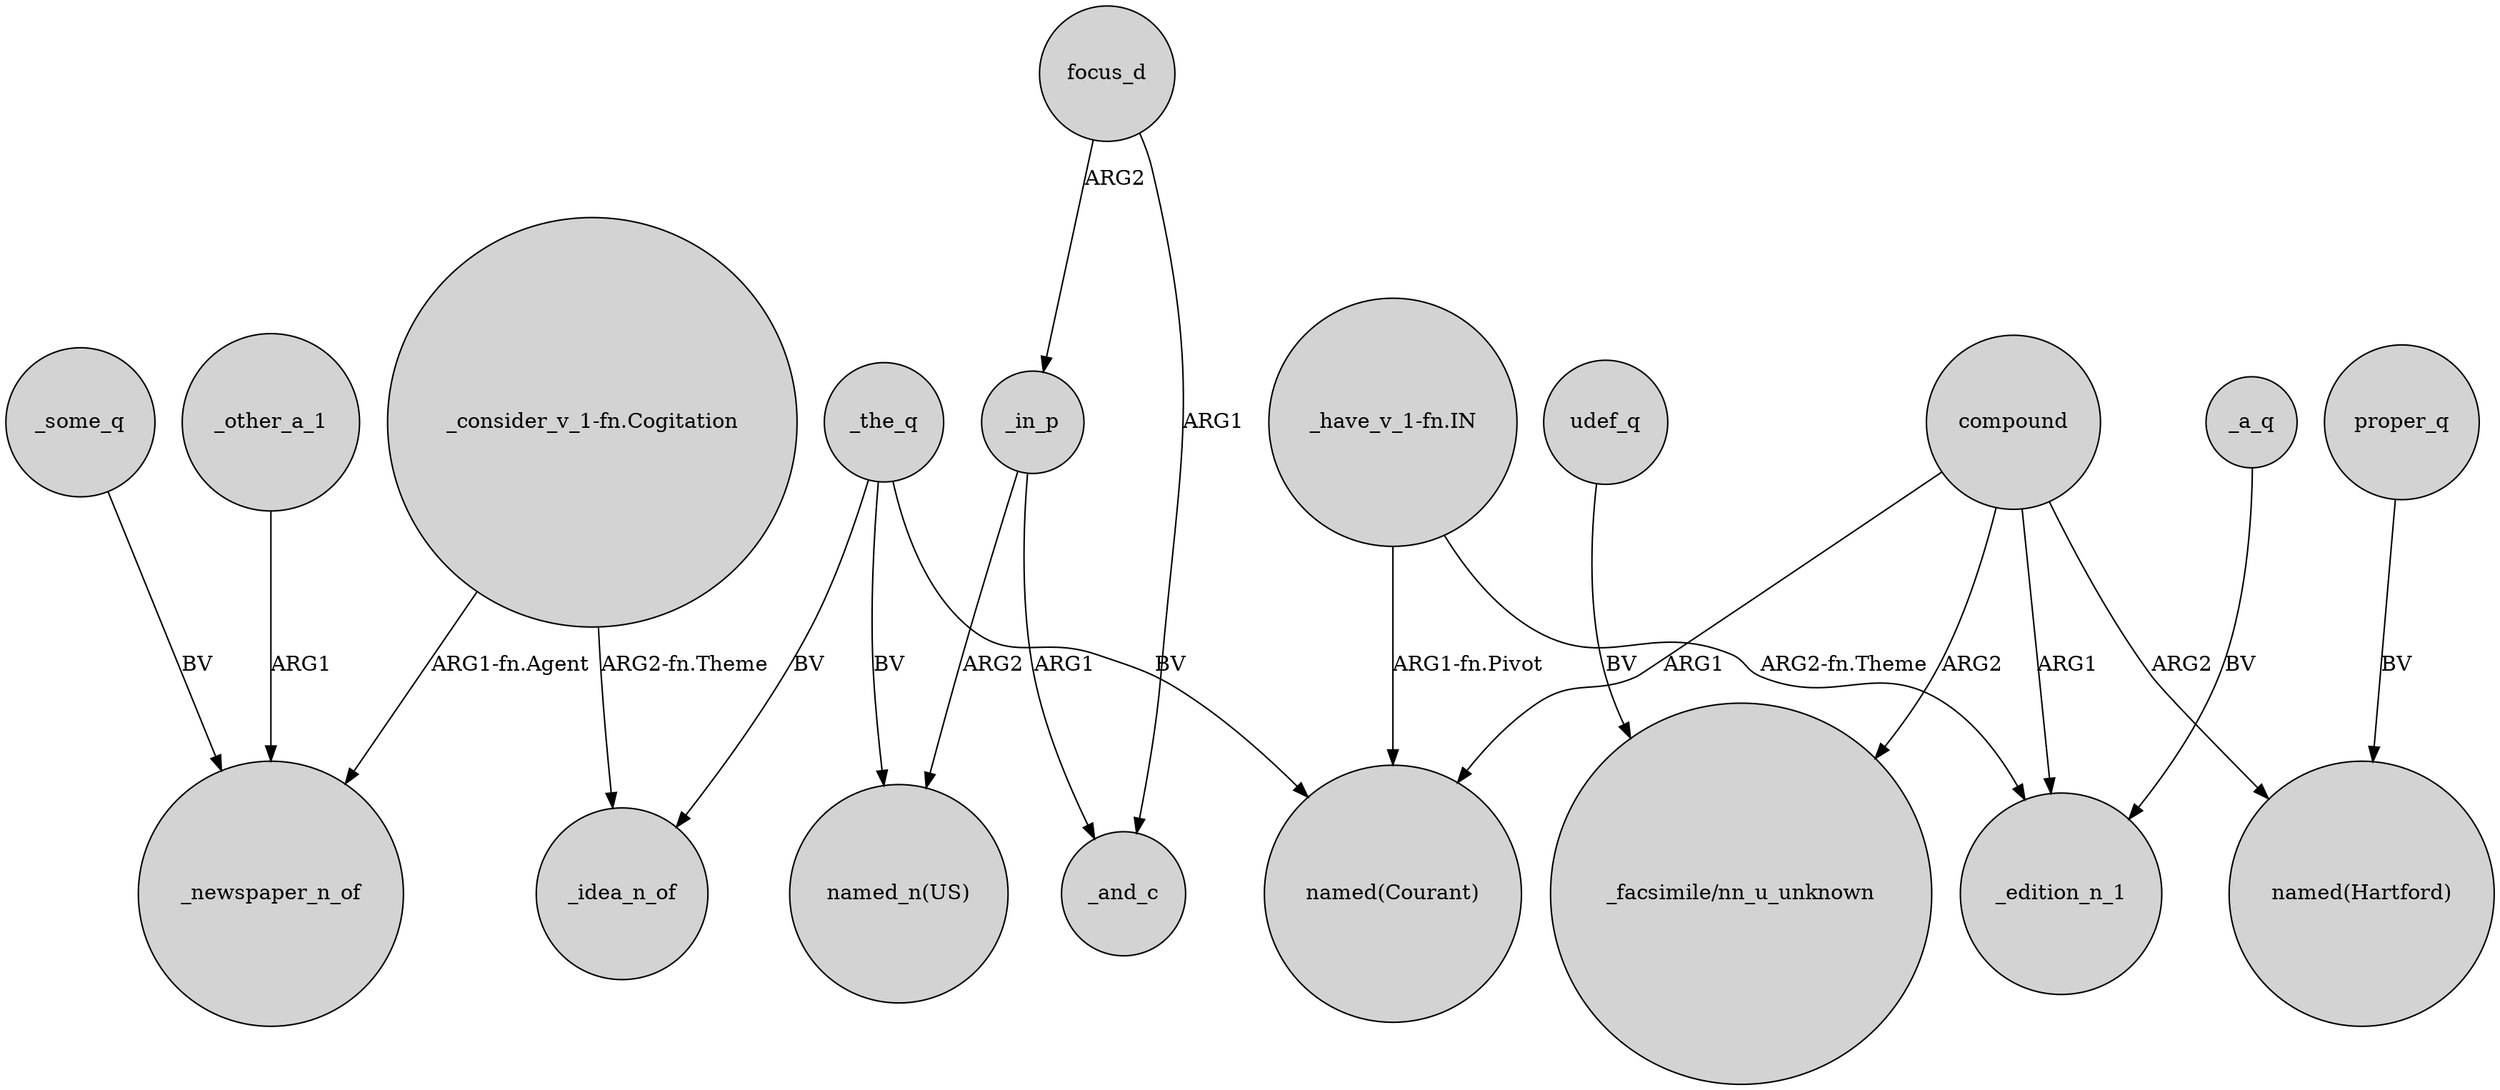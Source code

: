 digraph {
	node [shape=circle style=filled]
	_some_q -> _newspaper_n_of [label=BV]
	"_consider_v_1-fn.Cogitation" -> _newspaper_n_of [label="ARG1-fn.Agent"]
	udef_q -> "_facsimile/nn_u_unknown" [label=BV]
	_in_p -> "named_n(US)" [label=ARG2]
	proper_q -> "named(Hartford)" [label=BV]
	_the_q -> "named_n(US)" [label=BV]
	compound -> _edition_n_1 [label=ARG1]
	"_consider_v_1-fn.Cogitation" -> _idea_n_of [label="ARG2-fn.Theme"]
	compound -> "named(Hartford)" [label=ARG2]
	compound -> "named(Courant)" [label=ARG1]
	_other_a_1 -> _newspaper_n_of [label=ARG1]
	"_have_v_1-fn.IN" -> "named(Courant)" [label="ARG1-fn.Pivot"]
	_the_q -> _idea_n_of [label=BV]
	_in_p -> _and_c [label=ARG1]
	"_have_v_1-fn.IN" -> _edition_n_1 [label="ARG2-fn.Theme"]
	focus_d -> _and_c [label=ARG1]
	compound -> "_facsimile/nn_u_unknown" [label=ARG2]
	_a_q -> _edition_n_1 [label=BV]
	_the_q -> "named(Courant)" [label=BV]
	focus_d -> _in_p [label=ARG2]
}
